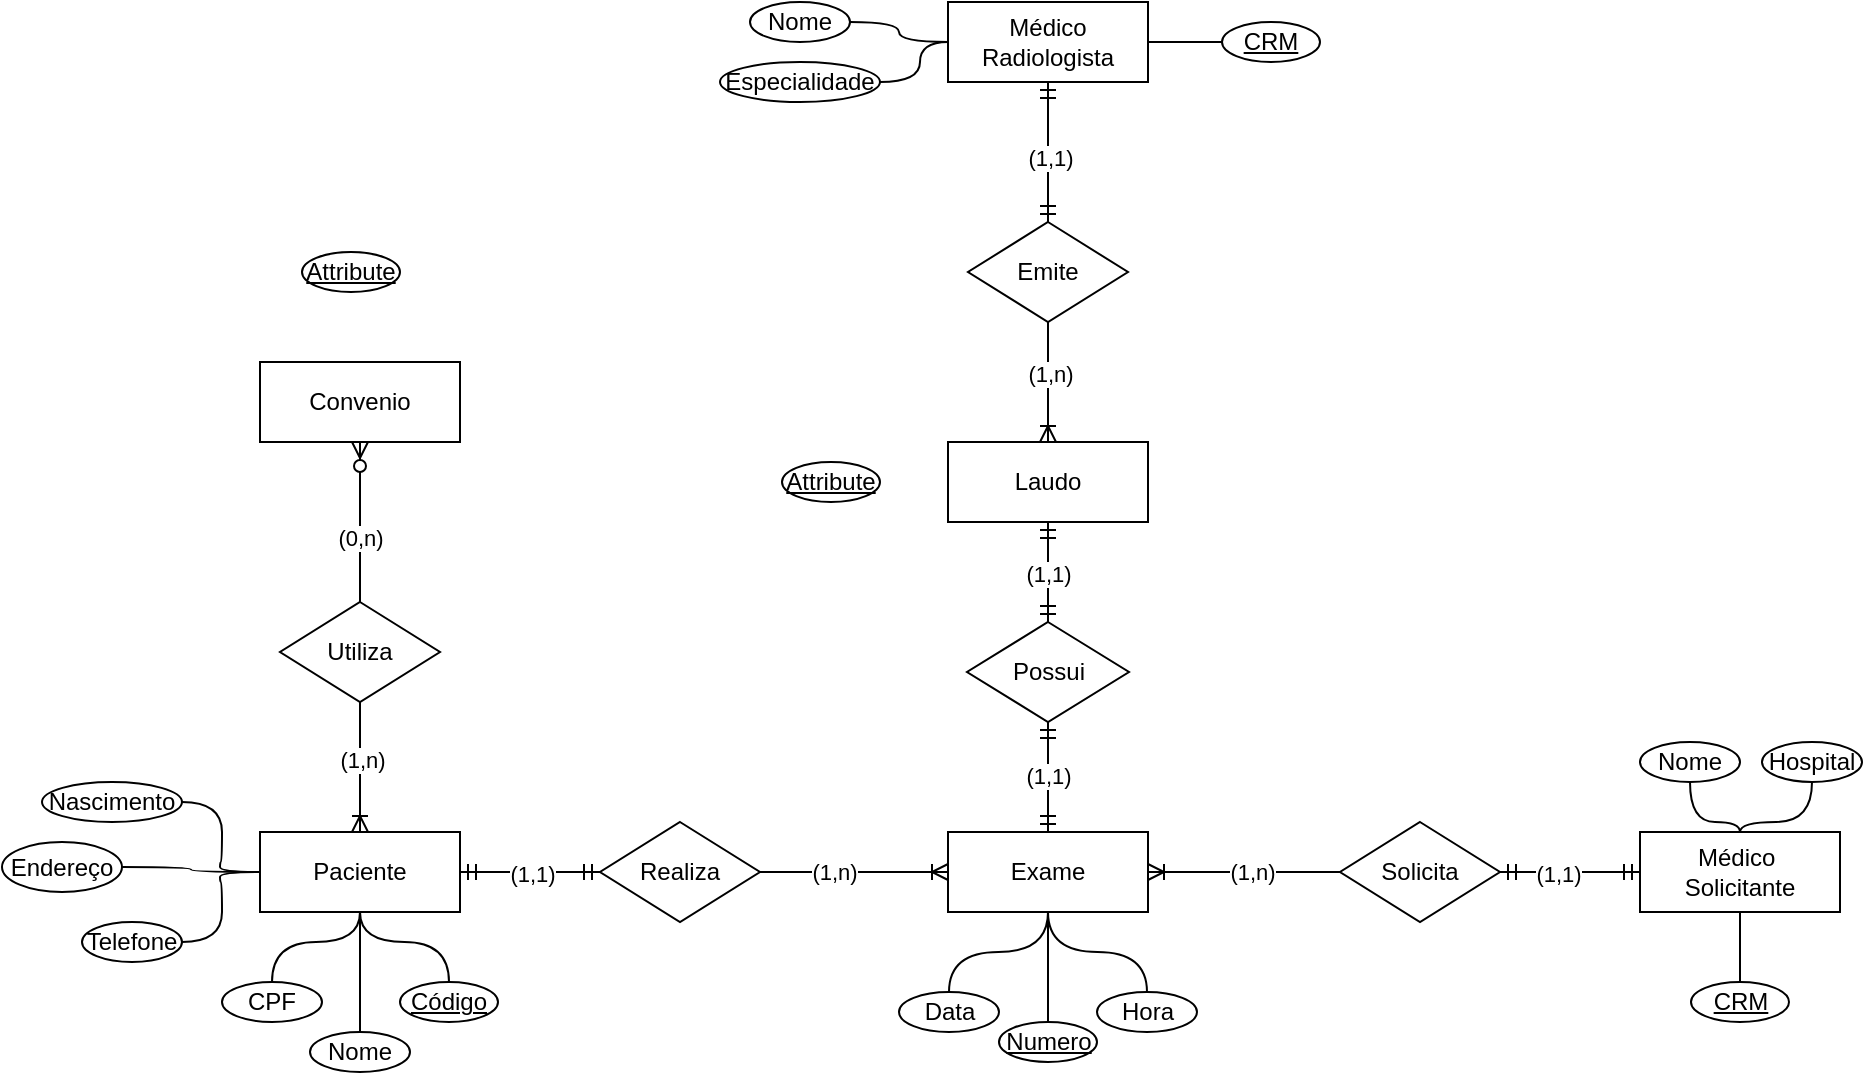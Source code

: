 <mxfile version="28.2.5">
  <diagram name="Página-1" id="9XiEAYyIDjaYyXeT1-S3">
    <mxGraphModel dx="2031" dy="661" grid="1" gridSize="10" guides="1" tooltips="1" connect="1" arrows="1" fold="1" page="1" pageScale="1" pageWidth="827" pageHeight="1169" math="0" shadow="0">
      <root>
        <mxCell id="0" />
        <mxCell id="1" parent="0" />
        <mxCell id="WVUqpbFxp66bCRPRu-xf-1" value="Paciente" style="whiteSpace=wrap;html=1;align=center;" parent="1" vertex="1">
          <mxGeometry x="-81" y="465" width="100" height="40" as="geometry" />
        </mxCell>
        <mxCell id="WVUqpbFxp66bCRPRu-xf-2" value="Médico&amp;nbsp;&lt;div&gt;Solicitante&lt;/div&gt;" style="whiteSpace=wrap;html=1;align=center;" parent="1" vertex="1">
          <mxGeometry x="609" y="465" width="100" height="40" as="geometry" />
        </mxCell>
        <mxCell id="WVUqpbFxp66bCRPRu-xf-3" value="Médico Radiologista" style="whiteSpace=wrap;html=1;align=center;" parent="1" vertex="1">
          <mxGeometry x="263" y="50" width="100" height="40" as="geometry" />
        </mxCell>
        <mxCell id="WVUqpbFxp66bCRPRu-xf-4" value="Exame" style="whiteSpace=wrap;html=1;align=center;" parent="1" vertex="1">
          <mxGeometry x="263" y="465" width="100" height="40" as="geometry" />
        </mxCell>
        <mxCell id="WVUqpbFxp66bCRPRu-xf-5" value="Convenio" style="whiteSpace=wrap;html=1;align=center;" parent="1" vertex="1">
          <mxGeometry x="-81" y="230" width="100" height="40" as="geometry" />
        </mxCell>
        <mxCell id="WVUqpbFxp66bCRPRu-xf-6" value="Laudo" style="whiteSpace=wrap;html=1;align=center;" parent="1" vertex="1">
          <mxGeometry x="263" y="270" width="100" height="40" as="geometry" />
        </mxCell>
        <mxCell id="WVUqpbFxp66bCRPRu-xf-8" value="Realiza" style="shape=rhombus;perimeter=rhombusPerimeter;whiteSpace=wrap;html=1;align=center;" parent="1" vertex="1">
          <mxGeometry x="89" y="460" width="80" height="50" as="geometry" />
        </mxCell>
        <mxCell id="Y5SOhLk5kEH37UTc9Dix-1" value="" style="edgeStyle=entityRelationEdgeStyle;fontSize=12;html=1;endArrow=ERoneToMany;rounded=0;entryX=0;entryY=0.5;entryDx=0;entryDy=0;exitX=1;exitY=0.5;exitDx=0;exitDy=0;" edge="1" parent="1" source="WVUqpbFxp66bCRPRu-xf-8" target="WVUqpbFxp66bCRPRu-xf-4">
          <mxGeometry width="100" height="100" relative="1" as="geometry">
            <mxPoint x="259" y="775" as="sourcePoint" />
            <mxPoint x="359" y="675" as="targetPoint" />
          </mxGeometry>
        </mxCell>
        <mxCell id="Y5SOhLk5kEH37UTc9Dix-2" value="(1,n)" style="edgeLabel;html=1;align=center;verticalAlign=middle;resizable=0;points=[];" vertex="1" connectable="0" parent="Y5SOhLk5kEH37UTc9Dix-1">
          <mxGeometry x="-0.22" y="-3" relative="1" as="geometry">
            <mxPoint y="-3" as="offset" />
          </mxGeometry>
        </mxCell>
        <mxCell id="Y5SOhLk5kEH37UTc9Dix-3" value="" style="edgeStyle=entityRelationEdgeStyle;fontSize=12;html=1;endArrow=ERmandOne;startArrow=ERmandOne;rounded=0;entryX=0;entryY=0.5;entryDx=0;entryDy=0;exitX=1;exitY=0.5;exitDx=0;exitDy=0;" edge="1" parent="1" source="WVUqpbFxp66bCRPRu-xf-1" target="WVUqpbFxp66bCRPRu-xf-8">
          <mxGeometry width="100" height="100" relative="1" as="geometry">
            <mxPoint x="259" y="775" as="sourcePoint" />
            <mxPoint x="359" y="675" as="targetPoint" />
          </mxGeometry>
        </mxCell>
        <mxCell id="Y5SOhLk5kEH37UTc9Dix-4" value="(1,1)" style="edgeLabel;html=1;align=center;verticalAlign=middle;resizable=0;points=[];" vertex="1" connectable="0" parent="Y5SOhLk5kEH37UTc9Dix-3">
          <mxGeometry x="0.015" y="-1" relative="1" as="geometry">
            <mxPoint as="offset" />
          </mxGeometry>
        </mxCell>
        <mxCell id="Y5SOhLk5kEH37UTc9Dix-5" value="Solicita" style="shape=rhombus;perimeter=rhombusPerimeter;whiteSpace=wrap;html=1;align=center;" vertex="1" parent="1">
          <mxGeometry x="459" y="460" width="80" height="50" as="geometry" />
        </mxCell>
        <mxCell id="Y5SOhLk5kEH37UTc9Dix-6" value="" style="edgeStyle=entityRelationEdgeStyle;fontSize=12;html=1;endArrow=ERoneToMany;rounded=0;entryX=1;entryY=0.5;entryDx=0;entryDy=0;exitX=0;exitY=0.5;exitDx=0;exitDy=0;" edge="1" parent="1" source="Y5SOhLk5kEH37UTc9Dix-5" target="WVUqpbFxp66bCRPRu-xf-4">
          <mxGeometry width="100" height="100" relative="1" as="geometry">
            <mxPoint x="259" y="775" as="sourcePoint" />
            <mxPoint x="359" y="675" as="targetPoint" />
          </mxGeometry>
        </mxCell>
        <mxCell id="Y5SOhLk5kEH37UTc9Dix-7" value="(1,n)" style="edgeLabel;html=1;align=center;verticalAlign=middle;resizable=0;points=[];" vertex="1" connectable="0" parent="Y5SOhLk5kEH37UTc9Dix-6">
          <mxGeometry x="-0.076" relative="1" as="geometry">
            <mxPoint as="offset" />
          </mxGeometry>
        </mxCell>
        <mxCell id="Y5SOhLk5kEH37UTc9Dix-8" value="" style="edgeStyle=entityRelationEdgeStyle;fontSize=12;html=1;endArrow=ERmandOne;startArrow=ERmandOne;rounded=0;entryX=0;entryY=0.5;entryDx=0;entryDy=0;exitX=1;exitY=0.5;exitDx=0;exitDy=0;" edge="1" parent="1" source="Y5SOhLk5kEH37UTc9Dix-5" target="WVUqpbFxp66bCRPRu-xf-2">
          <mxGeometry width="100" height="100" relative="1" as="geometry">
            <mxPoint x="259" y="775" as="sourcePoint" />
            <mxPoint x="359" y="675" as="targetPoint" />
          </mxGeometry>
        </mxCell>
        <mxCell id="Y5SOhLk5kEH37UTc9Dix-9" value="(1,1)" style="edgeLabel;html=1;align=center;verticalAlign=middle;resizable=0;points=[];" vertex="1" connectable="0" parent="Y5SOhLk5kEH37UTc9Dix-8">
          <mxGeometry x="-0.18" y="-1" relative="1" as="geometry">
            <mxPoint as="offset" />
          </mxGeometry>
        </mxCell>
        <mxCell id="Y5SOhLk5kEH37UTc9Dix-10" value="Possui" style="shape=rhombus;perimeter=rhombusPerimeter;whiteSpace=wrap;html=1;align=center;" vertex="1" parent="1">
          <mxGeometry x="272.5" y="360" width="81" height="50" as="geometry" />
        </mxCell>
        <mxCell id="Y5SOhLk5kEH37UTc9Dix-11" value="" style="edgeStyle=orthogonalEdgeStyle;fontSize=12;html=1;endArrow=ERmandOne;startArrow=ERmandOne;rounded=0;entryX=0.5;entryY=1;entryDx=0;entryDy=0;exitX=0.5;exitY=0;exitDx=0;exitDy=0;curved=1;" edge="1" parent="1" source="Y5SOhLk5kEH37UTc9Dix-10" target="WVUqpbFxp66bCRPRu-xf-6">
          <mxGeometry width="100" height="100" relative="1" as="geometry">
            <mxPoint x="259" y="330" as="sourcePoint" />
            <mxPoint x="359" y="230" as="targetPoint" />
          </mxGeometry>
        </mxCell>
        <mxCell id="Y5SOhLk5kEH37UTc9Dix-12" value="(1,1)" style="edgeLabel;html=1;align=center;verticalAlign=middle;resizable=0;points=[];" vertex="1" connectable="0" parent="Y5SOhLk5kEH37UTc9Dix-11">
          <mxGeometry x="0.139" relative="1" as="geometry">
            <mxPoint y="4" as="offset" />
          </mxGeometry>
        </mxCell>
        <mxCell id="Y5SOhLk5kEH37UTc9Dix-13" value="" style="edgeStyle=orthogonalEdgeStyle;fontSize=12;html=1;endArrow=ERmandOne;startArrow=ERmandOne;rounded=0;entryX=0.5;entryY=0;entryDx=0;entryDy=0;exitX=0.5;exitY=1;exitDx=0;exitDy=0;curved=1;" edge="1" parent="1" source="Y5SOhLk5kEH37UTc9Dix-10" target="WVUqpbFxp66bCRPRu-xf-4">
          <mxGeometry width="100" height="100" relative="1" as="geometry">
            <mxPoint x="259" y="330" as="sourcePoint" />
            <mxPoint x="359" y="230" as="targetPoint" />
          </mxGeometry>
        </mxCell>
        <mxCell id="Y5SOhLk5kEH37UTc9Dix-15" value="(1,1)" style="edgeLabel;html=1;align=center;verticalAlign=middle;resizable=0;points=[];" vertex="1" connectable="0" parent="Y5SOhLk5kEH37UTc9Dix-13">
          <mxGeometry x="-0.016" y="3" relative="1" as="geometry">
            <mxPoint x="-3" as="offset" />
          </mxGeometry>
        </mxCell>
        <mxCell id="Y5SOhLk5kEH37UTc9Dix-16" value="Emite" style="shape=rhombus;perimeter=rhombusPerimeter;whiteSpace=wrap;html=1;align=center;" vertex="1" parent="1">
          <mxGeometry x="273" y="160" width="80" height="50" as="geometry" />
        </mxCell>
        <mxCell id="Y5SOhLk5kEH37UTc9Dix-17" value="" style="edgeStyle=orthogonalEdgeStyle;fontSize=12;html=1;endArrow=ERmandOne;startArrow=ERmandOne;rounded=0;curved=1;entryX=0.5;entryY=1;entryDx=0;entryDy=0;exitX=0.5;exitY=0;exitDx=0;exitDy=0;" edge="1" parent="1" source="Y5SOhLk5kEH37UTc9Dix-16" target="WVUqpbFxp66bCRPRu-xf-3">
          <mxGeometry width="100" height="100" relative="1" as="geometry">
            <mxPoint x="259" y="330" as="sourcePoint" />
            <mxPoint x="359" y="230" as="targetPoint" />
          </mxGeometry>
        </mxCell>
        <mxCell id="Y5SOhLk5kEH37UTc9Dix-18" value="(1,1)" style="edgeLabel;html=1;align=center;verticalAlign=middle;resizable=0;points=[];" vertex="1" connectable="0" parent="Y5SOhLk5kEH37UTc9Dix-17">
          <mxGeometry x="-0.074" y="-1" relative="1" as="geometry">
            <mxPoint as="offset" />
          </mxGeometry>
        </mxCell>
        <mxCell id="Y5SOhLk5kEH37UTc9Dix-19" value="" style="edgeStyle=orthogonalEdgeStyle;fontSize=12;html=1;endArrow=ERoneToMany;rounded=0;curved=1;entryX=0.5;entryY=0;entryDx=0;entryDy=0;exitX=0.5;exitY=1;exitDx=0;exitDy=0;" edge="1" parent="1" source="Y5SOhLk5kEH37UTc9Dix-16" target="WVUqpbFxp66bCRPRu-xf-6">
          <mxGeometry width="100" height="100" relative="1" as="geometry">
            <mxPoint x="259" y="330" as="sourcePoint" />
            <mxPoint x="359" y="230" as="targetPoint" />
          </mxGeometry>
        </mxCell>
        <mxCell id="Y5SOhLk5kEH37UTc9Dix-21" value="(1,n)" style="edgeLabel;html=1;align=center;verticalAlign=middle;resizable=0;points=[];" vertex="1" connectable="0" parent="Y5SOhLk5kEH37UTc9Dix-19">
          <mxGeometry x="-0.126" y="1" relative="1" as="geometry">
            <mxPoint as="offset" />
          </mxGeometry>
        </mxCell>
        <mxCell id="Y5SOhLk5kEH37UTc9Dix-22" value="Utiliza" style="shape=rhombus;perimeter=rhombusPerimeter;whiteSpace=wrap;html=1;align=center;" vertex="1" parent="1">
          <mxGeometry x="-71" y="350" width="80" height="50" as="geometry" />
        </mxCell>
        <mxCell id="Y5SOhLk5kEH37UTc9Dix-25" value="" style="edgeStyle=orthogonalEdgeStyle;fontSize=12;html=1;endArrow=ERoneToMany;rounded=0;entryX=0.5;entryY=0;entryDx=0;entryDy=0;exitX=0.5;exitY=1;exitDx=0;exitDy=0;curved=1;" edge="1" parent="1" source="Y5SOhLk5kEH37UTc9Dix-22" target="WVUqpbFxp66bCRPRu-xf-1">
          <mxGeometry width="100" height="100" relative="1" as="geometry">
            <mxPoint x="259" y="440" as="sourcePoint" />
            <mxPoint x="359" y="340" as="targetPoint" />
          </mxGeometry>
        </mxCell>
        <mxCell id="Y5SOhLk5kEH37UTc9Dix-30" value="(1,n)" style="edgeLabel;html=1;align=center;verticalAlign=middle;resizable=0;points=[];" vertex="1" connectable="0" parent="Y5SOhLk5kEH37UTc9Dix-25">
          <mxGeometry x="-0.128" y="1" relative="1" as="geometry">
            <mxPoint as="offset" />
          </mxGeometry>
        </mxCell>
        <mxCell id="Y5SOhLk5kEH37UTc9Dix-28" value="" style="edgeStyle=orthogonalEdgeStyle;fontSize=12;html=1;endArrow=ERzeroToMany;endFill=1;rounded=0;entryX=0.5;entryY=1;entryDx=0;entryDy=0;exitX=0.5;exitY=0;exitDx=0;exitDy=0;curved=1;" edge="1" parent="1" source="Y5SOhLk5kEH37UTc9Dix-22" target="WVUqpbFxp66bCRPRu-xf-5">
          <mxGeometry width="100" height="100" relative="1" as="geometry">
            <mxPoint x="260" y="380" as="sourcePoint" />
            <mxPoint x="360" y="280" as="targetPoint" />
          </mxGeometry>
        </mxCell>
        <mxCell id="Y5SOhLk5kEH37UTc9Dix-29" value="(0,n)" style="edgeLabel;html=1;align=center;verticalAlign=middle;resizable=0;points=[];" vertex="1" connectable="0" parent="Y5SOhLk5kEH37UTc9Dix-28">
          <mxGeometry x="-0.183" relative="1" as="geometry">
            <mxPoint as="offset" />
          </mxGeometry>
        </mxCell>
        <mxCell id="Y5SOhLk5kEH37UTc9Dix-45" style="edgeStyle=orthogonalEdgeStyle;shape=connector;rounded=0;orthogonalLoop=1;jettySize=auto;html=1;entryX=0.5;entryY=1;entryDx=0;entryDy=0;strokeColor=default;align=center;verticalAlign=middle;fontFamily=Helvetica;fontSize=11;fontColor=default;labelBackgroundColor=default;endArrow=none;endFill=0;curved=1;" edge="1" parent="1" source="Y5SOhLk5kEH37UTc9Dix-31" target="WVUqpbFxp66bCRPRu-xf-1">
          <mxGeometry relative="1" as="geometry" />
        </mxCell>
        <mxCell id="Y5SOhLk5kEH37UTc9Dix-31" value="Código" style="ellipse;whiteSpace=wrap;html=1;align=center;fontStyle=4;" vertex="1" parent="1">
          <mxGeometry x="-11" y="540" width="49" height="20" as="geometry" />
        </mxCell>
        <mxCell id="Y5SOhLk5kEH37UTc9Dix-32" value="Attribute" style="ellipse;whiteSpace=wrap;html=1;align=center;fontStyle=4;" vertex="1" parent="1">
          <mxGeometry x="-60" y="175" width="49" height="20" as="geometry" />
        </mxCell>
        <mxCell id="Y5SOhLk5kEH37UTc9Dix-69" style="edgeStyle=orthogonalEdgeStyle;shape=connector;curved=1;rounded=0;orthogonalLoop=1;jettySize=auto;html=1;entryX=1;entryY=0.5;entryDx=0;entryDy=0;strokeColor=default;align=center;verticalAlign=middle;fontFamily=Helvetica;fontSize=11;fontColor=default;labelBackgroundColor=default;endArrow=none;endFill=0;" edge="1" parent="1" source="Y5SOhLk5kEH37UTc9Dix-33" target="WVUqpbFxp66bCRPRu-xf-3">
          <mxGeometry relative="1" as="geometry" />
        </mxCell>
        <mxCell id="Y5SOhLk5kEH37UTc9Dix-33" value="CRM" style="ellipse;whiteSpace=wrap;html=1;align=center;fontStyle=4;" vertex="1" parent="1">
          <mxGeometry x="400" y="60" width="49" height="20" as="geometry" />
        </mxCell>
        <mxCell id="Y5SOhLk5kEH37UTc9Dix-34" value="Attribute" style="ellipse;whiteSpace=wrap;html=1;align=center;fontStyle=4;" vertex="1" parent="1">
          <mxGeometry x="180" y="280" width="49" height="20" as="geometry" />
        </mxCell>
        <mxCell id="Y5SOhLk5kEH37UTc9Dix-72" style="edgeStyle=orthogonalEdgeStyle;shape=connector;curved=1;rounded=0;orthogonalLoop=1;jettySize=auto;html=1;entryX=0.5;entryY=1;entryDx=0;entryDy=0;strokeColor=default;align=center;verticalAlign=middle;fontFamily=Helvetica;fontSize=11;fontColor=default;labelBackgroundColor=default;endArrow=none;endFill=0;" edge="1" parent="1" source="Y5SOhLk5kEH37UTc9Dix-35" target="WVUqpbFxp66bCRPRu-xf-4">
          <mxGeometry relative="1" as="geometry" />
        </mxCell>
        <mxCell id="Y5SOhLk5kEH37UTc9Dix-35" value="Numero" style="ellipse;whiteSpace=wrap;html=1;align=center;fontStyle=4;" vertex="1" parent="1">
          <mxGeometry x="288.5" y="560" width="49" height="20" as="geometry" />
        </mxCell>
        <mxCell id="Y5SOhLk5kEH37UTc9Dix-57" style="edgeStyle=orthogonalEdgeStyle;shape=connector;curved=1;rounded=0;orthogonalLoop=1;jettySize=auto;html=1;entryX=0.5;entryY=1;entryDx=0;entryDy=0;strokeColor=default;align=center;verticalAlign=middle;fontFamily=Helvetica;fontSize=11;fontColor=default;labelBackgroundColor=default;endArrow=none;endFill=0;" edge="1" parent="1" source="Y5SOhLk5kEH37UTc9Dix-36" target="WVUqpbFxp66bCRPRu-xf-2">
          <mxGeometry relative="1" as="geometry" />
        </mxCell>
        <mxCell id="Y5SOhLk5kEH37UTc9Dix-36" value="CRM" style="ellipse;whiteSpace=wrap;html=1;align=center;fontStyle=4;" vertex="1" parent="1">
          <mxGeometry x="634.5" y="540" width="49" height="20" as="geometry" />
        </mxCell>
        <mxCell id="Y5SOhLk5kEH37UTc9Dix-56" style="edgeStyle=orthogonalEdgeStyle;shape=connector;curved=1;rounded=0;orthogonalLoop=1;jettySize=auto;html=1;entryX=0;entryY=0.5;entryDx=0;entryDy=0;strokeColor=default;align=center;verticalAlign=middle;fontFamily=Helvetica;fontSize=11;fontColor=default;labelBackgroundColor=default;endArrow=none;endFill=0;" edge="1" parent="1" source="Y5SOhLk5kEH37UTc9Dix-37" target="WVUqpbFxp66bCRPRu-xf-1">
          <mxGeometry relative="1" as="geometry" />
        </mxCell>
        <mxCell id="Y5SOhLk5kEH37UTc9Dix-37" value="Nascimento" style="ellipse;whiteSpace=wrap;html=1;align=center;" vertex="1" parent="1">
          <mxGeometry x="-190" y="440" width="70" height="20" as="geometry" />
        </mxCell>
        <mxCell id="Y5SOhLk5kEH37UTc9Dix-55" style="edgeStyle=orthogonalEdgeStyle;shape=connector;curved=1;rounded=0;orthogonalLoop=1;jettySize=auto;html=1;entryX=0;entryY=0.5;entryDx=0;entryDy=0;strokeColor=default;align=center;verticalAlign=middle;fontFamily=Helvetica;fontSize=11;fontColor=default;labelBackgroundColor=default;endArrow=none;endFill=0;" edge="1" parent="1" source="Y5SOhLk5kEH37UTc9Dix-42" target="WVUqpbFxp66bCRPRu-xf-1">
          <mxGeometry relative="1" as="geometry" />
        </mxCell>
        <mxCell id="Y5SOhLk5kEH37UTc9Dix-42" value="Telefone" style="ellipse;whiteSpace=wrap;html=1;align=center;" vertex="1" parent="1">
          <mxGeometry x="-170" y="510" width="50" height="20" as="geometry" />
        </mxCell>
        <mxCell id="Y5SOhLk5kEH37UTc9Dix-47" value="" style="edgeStyle=orthogonalEdgeStyle;shape=connector;rounded=0;orthogonalLoop=1;jettySize=auto;html=1;strokeColor=default;align=center;verticalAlign=middle;fontFamily=Helvetica;fontSize=11;fontColor=default;labelBackgroundColor=default;endArrow=none;endFill=0;curved=1;" edge="1" parent="1" source="Y5SOhLk5kEH37UTc9Dix-46" target="WVUqpbFxp66bCRPRu-xf-1">
          <mxGeometry relative="1" as="geometry" />
        </mxCell>
        <mxCell id="Y5SOhLk5kEH37UTc9Dix-46" value="CPF" style="ellipse;whiteSpace=wrap;html=1;align=center;" vertex="1" parent="1">
          <mxGeometry x="-100" y="540" width="50" height="20" as="geometry" />
        </mxCell>
        <mxCell id="Y5SOhLk5kEH37UTc9Dix-52" style="edgeStyle=orthogonalEdgeStyle;shape=connector;curved=1;rounded=0;orthogonalLoop=1;jettySize=auto;html=1;entryX=0.5;entryY=1;entryDx=0;entryDy=0;strokeColor=default;align=center;verticalAlign=middle;fontFamily=Helvetica;fontSize=11;fontColor=default;labelBackgroundColor=default;endArrow=none;endFill=0;" edge="1" parent="1" source="Y5SOhLk5kEH37UTc9Dix-51" target="WVUqpbFxp66bCRPRu-xf-1">
          <mxGeometry relative="1" as="geometry" />
        </mxCell>
        <mxCell id="Y5SOhLk5kEH37UTc9Dix-51" value="Nome" style="ellipse;whiteSpace=wrap;html=1;align=center;" vertex="1" parent="1">
          <mxGeometry x="-56" y="565" width="50" height="20" as="geometry" />
        </mxCell>
        <mxCell id="Y5SOhLk5kEH37UTc9Dix-54" style="edgeStyle=orthogonalEdgeStyle;shape=connector;curved=1;rounded=0;orthogonalLoop=1;jettySize=auto;html=1;entryX=0;entryY=0.5;entryDx=0;entryDy=0;strokeColor=default;align=center;verticalAlign=middle;fontFamily=Helvetica;fontSize=11;fontColor=default;labelBackgroundColor=default;endArrow=none;endFill=0;" edge="1" parent="1" source="Y5SOhLk5kEH37UTc9Dix-53" target="WVUqpbFxp66bCRPRu-xf-1">
          <mxGeometry relative="1" as="geometry" />
        </mxCell>
        <mxCell id="Y5SOhLk5kEH37UTc9Dix-53" value="Endereço" style="ellipse;whiteSpace=wrap;html=1;align=center;" vertex="1" parent="1">
          <mxGeometry x="-210" y="470" width="60" height="25" as="geometry" />
        </mxCell>
        <mxCell id="Y5SOhLk5kEH37UTc9Dix-59" style="edgeStyle=orthogonalEdgeStyle;shape=connector;curved=1;rounded=0;orthogonalLoop=1;jettySize=auto;html=1;entryX=0.5;entryY=0;entryDx=0;entryDy=0;strokeColor=default;align=center;verticalAlign=middle;fontFamily=Helvetica;fontSize=11;fontColor=default;labelBackgroundColor=default;endArrow=none;endFill=0;" edge="1" parent="1" source="Y5SOhLk5kEH37UTc9Dix-58" target="WVUqpbFxp66bCRPRu-xf-2">
          <mxGeometry relative="1" as="geometry" />
        </mxCell>
        <mxCell id="Y5SOhLk5kEH37UTc9Dix-58" value="Nome" style="ellipse;whiteSpace=wrap;html=1;align=center;" vertex="1" parent="1">
          <mxGeometry x="609" y="420" width="50" height="20" as="geometry" />
        </mxCell>
        <mxCell id="Y5SOhLk5kEH37UTc9Dix-62" style="edgeStyle=orthogonalEdgeStyle;shape=connector;curved=1;rounded=0;orthogonalLoop=1;jettySize=auto;html=1;entryX=0.5;entryY=0;entryDx=0;entryDy=0;strokeColor=default;align=center;verticalAlign=middle;fontFamily=Helvetica;fontSize=11;fontColor=default;labelBackgroundColor=default;endArrow=none;endFill=0;" edge="1" parent="1" source="Y5SOhLk5kEH37UTc9Dix-61" target="WVUqpbFxp66bCRPRu-xf-2">
          <mxGeometry relative="1" as="geometry" />
        </mxCell>
        <mxCell id="Y5SOhLk5kEH37UTc9Dix-61" value="Hospital" style="ellipse;whiteSpace=wrap;html=1;align=center;" vertex="1" parent="1">
          <mxGeometry x="670" y="420" width="50" height="20" as="geometry" />
        </mxCell>
        <mxCell id="Y5SOhLk5kEH37UTc9Dix-67" style="edgeStyle=orthogonalEdgeStyle;shape=connector;curved=1;rounded=0;orthogonalLoop=1;jettySize=auto;html=1;entryX=0;entryY=0.5;entryDx=0;entryDy=0;strokeColor=default;align=center;verticalAlign=middle;fontFamily=Helvetica;fontSize=11;fontColor=default;labelBackgroundColor=default;endArrow=none;endFill=0;" edge="1" parent="1" source="Y5SOhLk5kEH37UTc9Dix-63" target="WVUqpbFxp66bCRPRu-xf-3">
          <mxGeometry relative="1" as="geometry" />
        </mxCell>
        <mxCell id="Y5SOhLk5kEH37UTc9Dix-63" value="Especialidade" style="ellipse;whiteSpace=wrap;html=1;align=center;" vertex="1" parent="1">
          <mxGeometry x="149" y="80" width="80" height="20" as="geometry" />
        </mxCell>
        <mxCell id="Y5SOhLk5kEH37UTc9Dix-68" style="edgeStyle=orthogonalEdgeStyle;shape=connector;curved=1;rounded=0;orthogonalLoop=1;jettySize=auto;html=1;entryX=0;entryY=0.5;entryDx=0;entryDy=0;strokeColor=default;align=center;verticalAlign=middle;fontFamily=Helvetica;fontSize=11;fontColor=default;labelBackgroundColor=default;endArrow=none;endFill=0;" edge="1" parent="1" source="Y5SOhLk5kEH37UTc9Dix-64" target="WVUqpbFxp66bCRPRu-xf-3">
          <mxGeometry relative="1" as="geometry" />
        </mxCell>
        <mxCell id="Y5SOhLk5kEH37UTc9Dix-64" value="Nome" style="ellipse;whiteSpace=wrap;html=1;align=center;" vertex="1" parent="1">
          <mxGeometry x="164" y="50" width="50" height="20" as="geometry" />
        </mxCell>
        <mxCell id="Y5SOhLk5kEH37UTc9Dix-75" style="edgeStyle=orthogonalEdgeStyle;shape=connector;curved=1;rounded=0;orthogonalLoop=1;jettySize=auto;html=1;strokeColor=default;align=center;verticalAlign=middle;fontFamily=Helvetica;fontSize=11;fontColor=default;labelBackgroundColor=default;endArrow=none;endFill=0;" edge="1" parent="1" source="Y5SOhLk5kEH37UTc9Dix-70" target="WVUqpbFxp66bCRPRu-xf-4">
          <mxGeometry relative="1" as="geometry" />
        </mxCell>
        <mxCell id="Y5SOhLk5kEH37UTc9Dix-70" value="Hora" style="ellipse;whiteSpace=wrap;html=1;align=center;" vertex="1" parent="1">
          <mxGeometry x="337.5" y="545" width="50" height="20" as="geometry" />
        </mxCell>
        <mxCell id="Y5SOhLk5kEH37UTc9Dix-73" style="edgeStyle=orthogonalEdgeStyle;shape=connector;curved=1;rounded=0;orthogonalLoop=1;jettySize=auto;html=1;entryX=0.5;entryY=1;entryDx=0;entryDy=0;strokeColor=default;align=center;verticalAlign=middle;fontFamily=Helvetica;fontSize=11;fontColor=default;labelBackgroundColor=default;endArrow=none;endFill=0;" edge="1" parent="1" source="Y5SOhLk5kEH37UTc9Dix-71" target="WVUqpbFxp66bCRPRu-xf-4">
          <mxGeometry relative="1" as="geometry" />
        </mxCell>
        <mxCell id="Y5SOhLk5kEH37UTc9Dix-71" value="Data" style="ellipse;whiteSpace=wrap;html=1;align=center;" vertex="1" parent="1">
          <mxGeometry x="238.5" y="545" width="50" height="20" as="geometry" />
        </mxCell>
      </root>
    </mxGraphModel>
  </diagram>
</mxfile>
